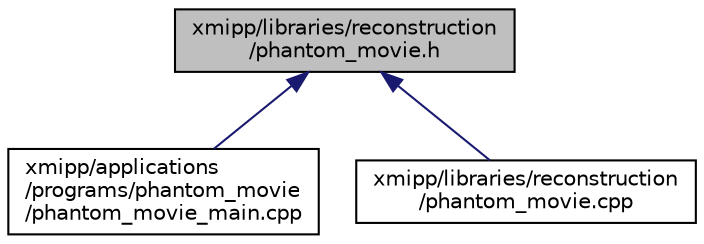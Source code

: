 digraph "xmipp/libraries/reconstruction/phantom_movie.h"
{
  edge [fontname="Helvetica",fontsize="10",labelfontname="Helvetica",labelfontsize="10"];
  node [fontname="Helvetica",fontsize="10",shape=record];
  Node11 [label="xmipp/libraries/reconstruction\l/phantom_movie.h",height=0.2,width=0.4,color="black", fillcolor="grey75", style="filled", fontcolor="black"];
  Node11 -> Node12 [dir="back",color="midnightblue",fontsize="10",style="solid",fontname="Helvetica"];
  Node12 [label="xmipp/applications\l/programs/phantom_movie\l/phantom_movie_main.cpp",height=0.2,width=0.4,color="black", fillcolor="white", style="filled",URL="$phantom__movie__main_8cpp.html"];
  Node11 -> Node13 [dir="back",color="midnightblue",fontsize="10",style="solid",fontname="Helvetica"];
  Node13 [label="xmipp/libraries/reconstruction\l/phantom_movie.cpp",height=0.2,width=0.4,color="black", fillcolor="white", style="filled",URL="$phantom__movie_8cpp.html"];
}
